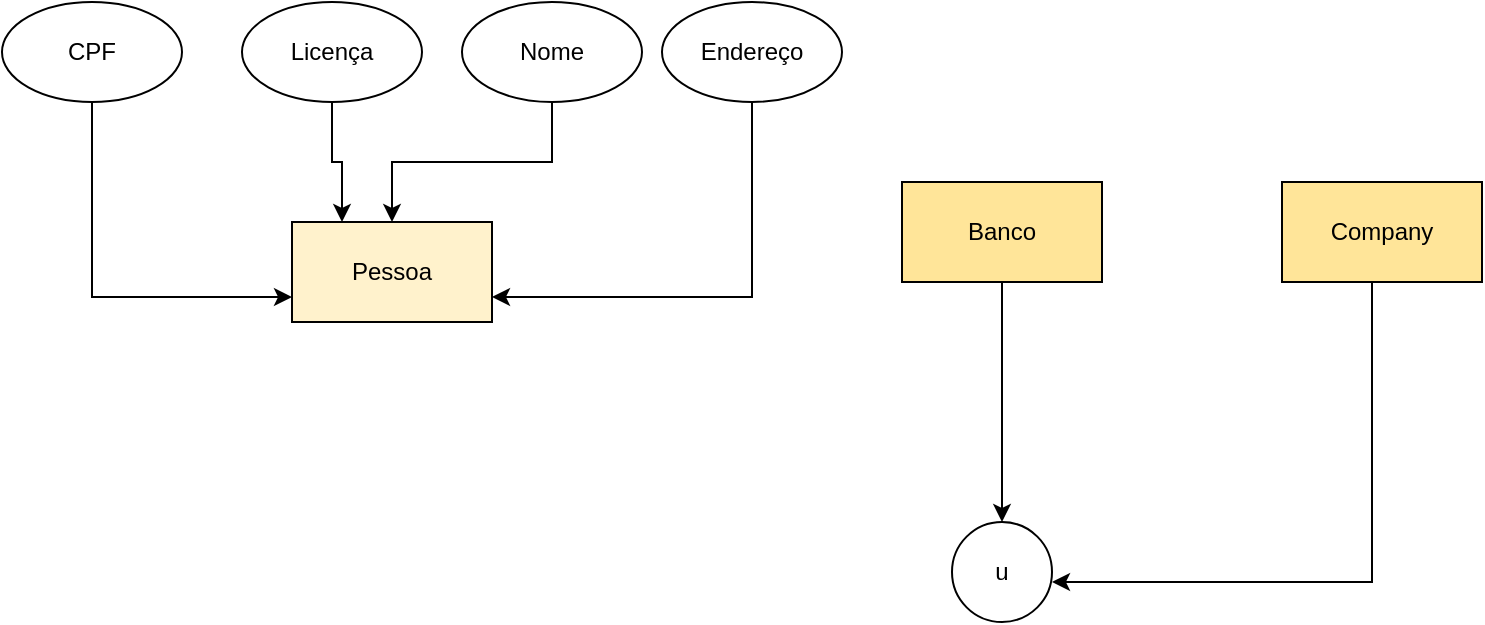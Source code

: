<mxfile version="26.1.0">
  <diagram name="Página-1" id="wSkkp7BTBSVAgogr5LL1">
    <mxGraphModel dx="1877" dy="522" grid="1" gridSize="10" guides="1" tooltips="1" connect="1" arrows="1" fold="1" page="1" pageScale="1" pageWidth="827" pageHeight="1169" math="0" shadow="0">
      <root>
        <mxCell id="0" />
        <mxCell id="1" parent="0" />
        <mxCell id="DyeuLwuIHpsMSFXkWiEa-1" value="u" style="ellipse;whiteSpace=wrap;html=1;aspect=fixed;" vertex="1" parent="1">
          <mxGeometry x="405" y="320" width="50" height="50" as="geometry" />
        </mxCell>
        <mxCell id="DyeuLwuIHpsMSFXkWiEa-2" value="Pessoa" style="rounded=0;whiteSpace=wrap;html=1;fillColor=light-dark(#FFF2CC,var(--ge-dark-color, #121212));" vertex="1" parent="1">
          <mxGeometry x="75" y="170" width="100" height="50" as="geometry" />
        </mxCell>
        <mxCell id="DyeuLwuIHpsMSFXkWiEa-5" style="edgeStyle=orthogonalEdgeStyle;rounded=0;orthogonalLoop=1;jettySize=auto;html=1;exitX=0.5;exitY=1;exitDx=0;exitDy=0;entryX=0.5;entryY=0;entryDx=0;entryDy=0;" edge="1" parent="1" source="DyeuLwuIHpsMSFXkWiEa-3" target="DyeuLwuIHpsMSFXkWiEa-1">
          <mxGeometry relative="1" as="geometry" />
        </mxCell>
        <mxCell id="DyeuLwuIHpsMSFXkWiEa-3" value="Banco" style="rounded=0;whiteSpace=wrap;html=1;fillColor=light-dark(#FFE599,var(--ge-dark-color, #121212));" vertex="1" parent="1">
          <mxGeometry x="380" y="150" width="100" height="50" as="geometry" />
        </mxCell>
        <mxCell id="DyeuLwuIHpsMSFXkWiEa-12" style="edgeStyle=orthogonalEdgeStyle;rounded=0;orthogonalLoop=1;jettySize=auto;html=1;exitX=0.5;exitY=1;exitDx=0;exitDy=0;" edge="1" parent="1">
          <mxGeometry relative="1" as="geometry">
            <mxPoint x="455" y="350" as="targetPoint" />
            <mxPoint x="615" y="200" as="sourcePoint" />
            <Array as="points">
              <mxPoint x="615" y="350" />
            </Array>
          </mxGeometry>
        </mxCell>
        <mxCell id="DyeuLwuIHpsMSFXkWiEa-4" value="Company" style="rounded=0;whiteSpace=wrap;html=1;fillColor=light-dark(#FFE599,var(--ge-dark-color, #121212));" vertex="1" parent="1">
          <mxGeometry x="570" y="150" width="100" height="50" as="geometry" />
        </mxCell>
        <mxCell id="DyeuLwuIHpsMSFXkWiEa-15" style="edgeStyle=orthogonalEdgeStyle;rounded=0;orthogonalLoop=1;jettySize=auto;html=1;exitX=0.5;exitY=1;exitDx=0;exitDy=0;entryX=0;entryY=0.75;entryDx=0;entryDy=0;" edge="1" parent="1" source="DyeuLwuIHpsMSFXkWiEa-7" target="DyeuLwuIHpsMSFXkWiEa-2">
          <mxGeometry relative="1" as="geometry" />
        </mxCell>
        <mxCell id="DyeuLwuIHpsMSFXkWiEa-7" value="CPF" style="ellipse;whiteSpace=wrap;html=1;" vertex="1" parent="1">
          <mxGeometry x="-70" y="60" width="90" height="50" as="geometry" />
        </mxCell>
        <mxCell id="DyeuLwuIHpsMSFXkWiEa-14" style="edgeStyle=orthogonalEdgeStyle;rounded=0;orthogonalLoop=1;jettySize=auto;html=1;exitX=0.5;exitY=1;exitDx=0;exitDy=0;entryX=0.5;entryY=0;entryDx=0;entryDy=0;" edge="1" parent="1" source="DyeuLwuIHpsMSFXkWiEa-8" target="DyeuLwuIHpsMSFXkWiEa-2">
          <mxGeometry relative="1" as="geometry" />
        </mxCell>
        <mxCell id="DyeuLwuIHpsMSFXkWiEa-8" value="Nome" style="ellipse;whiteSpace=wrap;html=1;" vertex="1" parent="1">
          <mxGeometry x="160" y="60" width="90" height="50" as="geometry" />
        </mxCell>
        <mxCell id="DyeuLwuIHpsMSFXkWiEa-16" style="edgeStyle=orthogonalEdgeStyle;rounded=0;orthogonalLoop=1;jettySize=auto;html=1;exitX=0.5;exitY=1;exitDx=0;exitDy=0;entryX=1;entryY=0.75;entryDx=0;entryDy=0;" edge="1" parent="1" source="DyeuLwuIHpsMSFXkWiEa-9" target="DyeuLwuIHpsMSFXkWiEa-2">
          <mxGeometry relative="1" as="geometry">
            <mxPoint x="220" y="200" as="targetPoint" />
          </mxGeometry>
        </mxCell>
        <mxCell id="DyeuLwuIHpsMSFXkWiEa-9" value="Endereço" style="ellipse;whiteSpace=wrap;html=1;" vertex="1" parent="1">
          <mxGeometry x="260" y="60" width="90" height="50" as="geometry" />
        </mxCell>
        <mxCell id="DyeuLwuIHpsMSFXkWiEa-18" style="edgeStyle=orthogonalEdgeStyle;rounded=0;orthogonalLoop=1;jettySize=auto;html=1;exitX=0.5;exitY=1;exitDx=0;exitDy=0;entryX=0.25;entryY=0;entryDx=0;entryDy=0;" edge="1" parent="1" source="DyeuLwuIHpsMSFXkWiEa-17" target="DyeuLwuIHpsMSFXkWiEa-2">
          <mxGeometry relative="1" as="geometry">
            <Array as="points">
              <mxPoint x="95" y="140" />
              <mxPoint x="100" y="140" />
            </Array>
          </mxGeometry>
        </mxCell>
        <mxCell id="DyeuLwuIHpsMSFXkWiEa-17" value="Licença" style="ellipse;whiteSpace=wrap;html=1;" vertex="1" parent="1">
          <mxGeometry x="50" y="60" width="90" height="50" as="geometry" />
        </mxCell>
      </root>
    </mxGraphModel>
  </diagram>
</mxfile>
